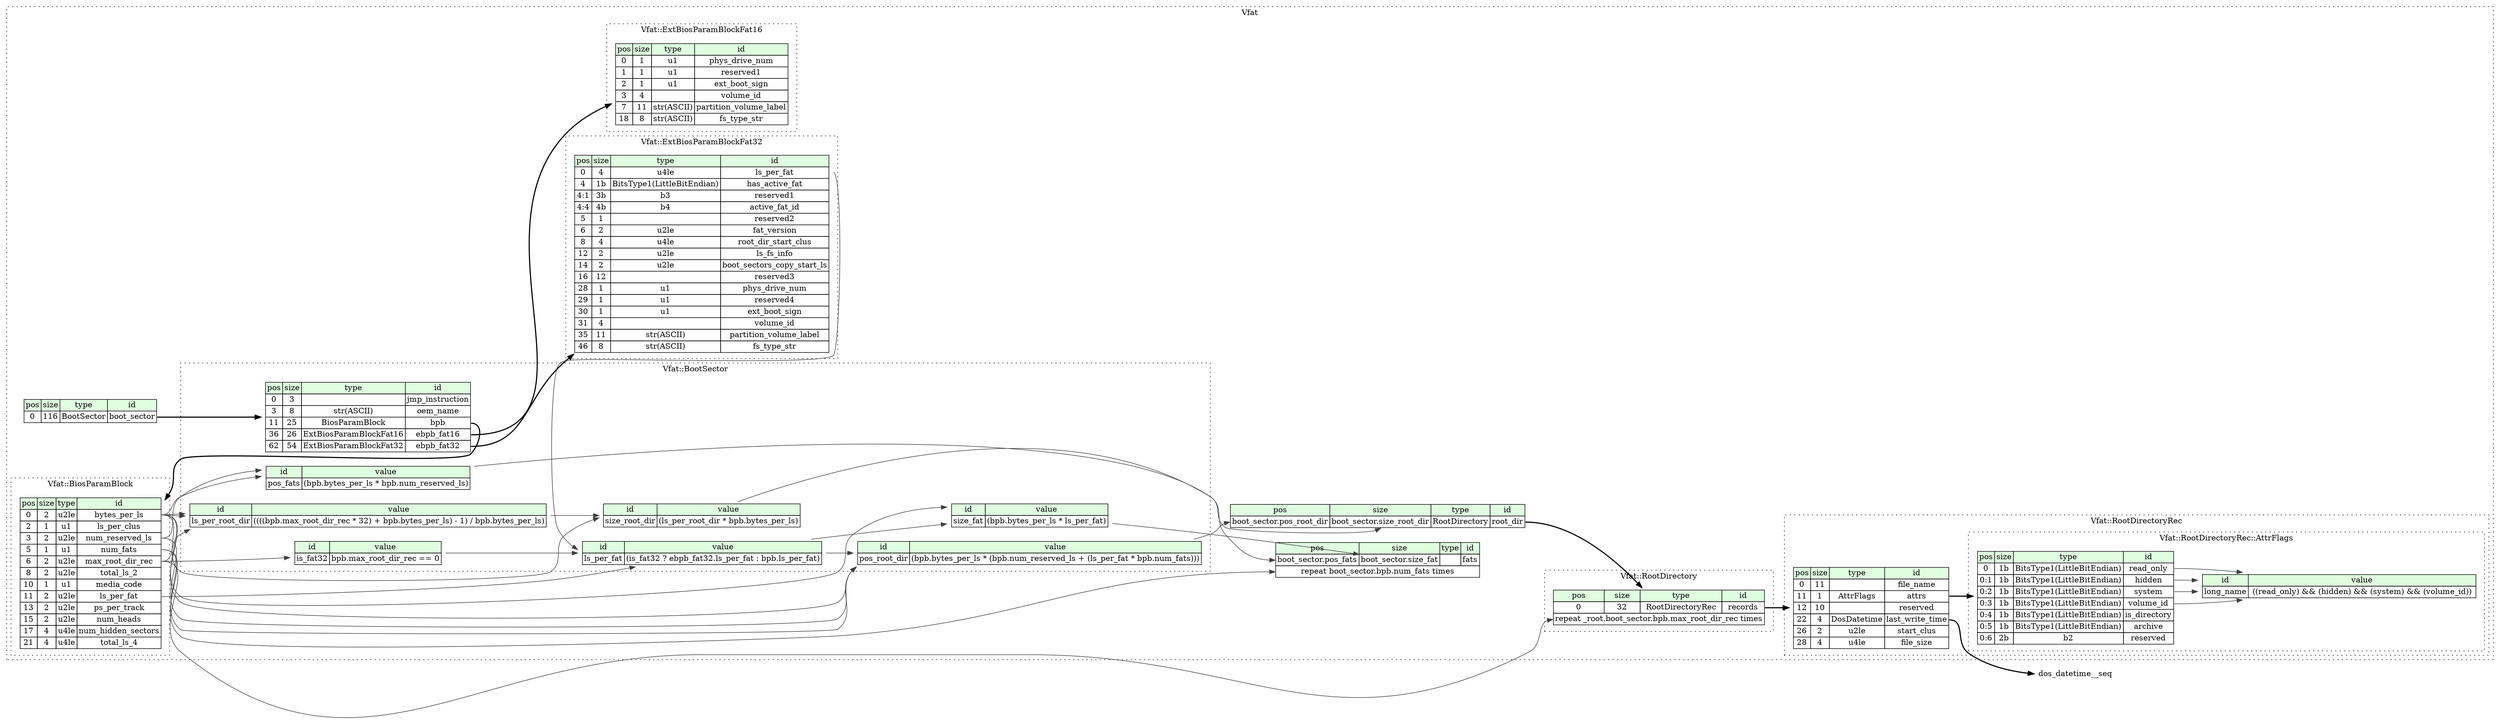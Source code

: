 digraph {
	rankdir=LR;
	node [shape=plaintext];
	subgraph cluster__vfat {
		label="Vfat";
		graph[style=dotted];

		vfat__seq [label=<<TABLE BORDER="0" CELLBORDER="1" CELLSPACING="0">
			<TR><TD BGCOLOR="#E0FFE0">pos</TD><TD BGCOLOR="#E0FFE0">size</TD><TD BGCOLOR="#E0FFE0">type</TD><TD BGCOLOR="#E0FFE0">id</TD></TR>
			<TR><TD PORT="boot_sector_pos">0</TD><TD PORT="boot_sector_size">116</TD><TD>BootSector</TD><TD PORT="boot_sector_type">boot_sector</TD></TR>
		</TABLE>>];
		vfat__inst__fats [label=<<TABLE BORDER="0" CELLBORDER="1" CELLSPACING="0">
			<TR><TD BGCOLOR="#E0FFE0">pos</TD><TD BGCOLOR="#E0FFE0">size</TD><TD BGCOLOR="#E0FFE0">type</TD><TD BGCOLOR="#E0FFE0">id</TD></TR>
			<TR><TD PORT="fats_pos">boot_sector.pos_fats</TD><TD PORT="fats_size">boot_sector.size_fat</TD><TD></TD><TD PORT="fats_type">fats</TD></TR>
			<TR><TD COLSPAN="4" PORT="fats__repeat">repeat boot_sector.bpb.num_fats times</TD></TR>
		</TABLE>>];
		vfat__inst__root_dir [label=<<TABLE BORDER="0" CELLBORDER="1" CELLSPACING="0">
			<TR><TD BGCOLOR="#E0FFE0">pos</TD><TD BGCOLOR="#E0FFE0">size</TD><TD BGCOLOR="#E0FFE0">type</TD><TD BGCOLOR="#E0FFE0">id</TD></TR>
			<TR><TD PORT="root_dir_pos">boot_sector.pos_root_dir</TD><TD PORT="root_dir_size">boot_sector.size_root_dir</TD><TD>RootDirectory</TD><TD PORT="root_dir_type">root_dir</TD></TR>
		</TABLE>>];
		subgraph cluster__ext_bios_param_block_fat32 {
			label="Vfat::ExtBiosParamBlockFat32";
			graph[style=dotted];

			ext_bios_param_block_fat32__seq [label=<<TABLE BORDER="0" CELLBORDER="1" CELLSPACING="0">
				<TR><TD BGCOLOR="#E0FFE0">pos</TD><TD BGCOLOR="#E0FFE0">size</TD><TD BGCOLOR="#E0FFE0">type</TD><TD BGCOLOR="#E0FFE0">id</TD></TR>
				<TR><TD PORT="ls_per_fat_pos">0</TD><TD PORT="ls_per_fat_size">4</TD><TD>u4le</TD><TD PORT="ls_per_fat_type">ls_per_fat</TD></TR>
				<TR><TD PORT="has_active_fat_pos">4</TD><TD PORT="has_active_fat_size">1b</TD><TD>BitsType1(LittleBitEndian)</TD><TD PORT="has_active_fat_type">has_active_fat</TD></TR>
				<TR><TD PORT="reserved1_pos">4:1</TD><TD PORT="reserved1_size">3b</TD><TD>b3</TD><TD PORT="reserved1_type">reserved1</TD></TR>
				<TR><TD PORT="active_fat_id_pos">4:4</TD><TD PORT="active_fat_id_size">4b</TD><TD>b4</TD><TD PORT="active_fat_id_type">active_fat_id</TD></TR>
				<TR><TD PORT="reserved2_pos">5</TD><TD PORT="reserved2_size">1</TD><TD></TD><TD PORT="reserved2_type">reserved2</TD></TR>
				<TR><TD PORT="fat_version_pos">6</TD><TD PORT="fat_version_size">2</TD><TD>u2le</TD><TD PORT="fat_version_type">fat_version</TD></TR>
				<TR><TD PORT="root_dir_start_clus_pos">8</TD><TD PORT="root_dir_start_clus_size">4</TD><TD>u4le</TD><TD PORT="root_dir_start_clus_type">root_dir_start_clus</TD></TR>
				<TR><TD PORT="ls_fs_info_pos">12</TD><TD PORT="ls_fs_info_size">2</TD><TD>u2le</TD><TD PORT="ls_fs_info_type">ls_fs_info</TD></TR>
				<TR><TD PORT="boot_sectors_copy_start_ls_pos">14</TD><TD PORT="boot_sectors_copy_start_ls_size">2</TD><TD>u2le</TD><TD PORT="boot_sectors_copy_start_ls_type">boot_sectors_copy_start_ls</TD></TR>
				<TR><TD PORT="reserved3_pos">16</TD><TD PORT="reserved3_size">12</TD><TD></TD><TD PORT="reserved3_type">reserved3</TD></TR>
				<TR><TD PORT="phys_drive_num_pos">28</TD><TD PORT="phys_drive_num_size">1</TD><TD>u1</TD><TD PORT="phys_drive_num_type">phys_drive_num</TD></TR>
				<TR><TD PORT="reserved4_pos">29</TD><TD PORT="reserved4_size">1</TD><TD>u1</TD><TD PORT="reserved4_type">reserved4</TD></TR>
				<TR><TD PORT="ext_boot_sign_pos">30</TD><TD PORT="ext_boot_sign_size">1</TD><TD>u1</TD><TD PORT="ext_boot_sign_type">ext_boot_sign</TD></TR>
				<TR><TD PORT="volume_id_pos">31</TD><TD PORT="volume_id_size">4</TD><TD></TD><TD PORT="volume_id_type">volume_id</TD></TR>
				<TR><TD PORT="partition_volume_label_pos">35</TD><TD PORT="partition_volume_label_size">11</TD><TD>str(ASCII)</TD><TD PORT="partition_volume_label_type">partition_volume_label</TD></TR>
				<TR><TD PORT="fs_type_str_pos">46</TD><TD PORT="fs_type_str_size">8</TD><TD>str(ASCII)</TD><TD PORT="fs_type_str_type">fs_type_str</TD></TR>
			</TABLE>>];
		}
		subgraph cluster__boot_sector {
			label="Vfat::BootSector";
			graph[style=dotted];

			boot_sector__seq [label=<<TABLE BORDER="0" CELLBORDER="1" CELLSPACING="0">
				<TR><TD BGCOLOR="#E0FFE0">pos</TD><TD BGCOLOR="#E0FFE0">size</TD><TD BGCOLOR="#E0FFE0">type</TD><TD BGCOLOR="#E0FFE0">id</TD></TR>
				<TR><TD PORT="jmp_instruction_pos">0</TD><TD PORT="jmp_instruction_size">3</TD><TD></TD><TD PORT="jmp_instruction_type">jmp_instruction</TD></TR>
				<TR><TD PORT="oem_name_pos">3</TD><TD PORT="oem_name_size">8</TD><TD>str(ASCII)</TD><TD PORT="oem_name_type">oem_name</TD></TR>
				<TR><TD PORT="bpb_pos">11</TD><TD PORT="bpb_size">25</TD><TD>BiosParamBlock</TD><TD PORT="bpb_type">bpb</TD></TR>
				<TR><TD PORT="ebpb_fat16_pos">36</TD><TD PORT="ebpb_fat16_size">26</TD><TD>ExtBiosParamBlockFat16</TD><TD PORT="ebpb_fat16_type">ebpb_fat16</TD></TR>
				<TR><TD PORT="ebpb_fat32_pos">62</TD><TD PORT="ebpb_fat32_size">54</TD><TD>ExtBiosParamBlockFat32</TD><TD PORT="ebpb_fat32_type">ebpb_fat32</TD></TR>
			</TABLE>>];
			boot_sector__inst__pos_fats [label=<<TABLE BORDER="0" CELLBORDER="1" CELLSPACING="0">
				<TR><TD BGCOLOR="#E0FFE0">id</TD><TD BGCOLOR="#E0FFE0">value</TD></TR>
				<TR><TD>pos_fats</TD><TD>(bpb.bytes_per_ls * bpb.num_reserved_ls)</TD></TR>
			</TABLE>>];
			boot_sector__inst__ls_per_fat [label=<<TABLE BORDER="0" CELLBORDER="1" CELLSPACING="0">
				<TR><TD BGCOLOR="#E0FFE0">id</TD><TD BGCOLOR="#E0FFE0">value</TD></TR>
				<TR><TD>ls_per_fat</TD><TD>(is_fat32 ? ebpb_fat32.ls_per_fat : bpb.ls_per_fat)</TD></TR>
			</TABLE>>];
			boot_sector__inst__ls_per_root_dir [label=<<TABLE BORDER="0" CELLBORDER="1" CELLSPACING="0">
				<TR><TD BGCOLOR="#E0FFE0">id</TD><TD BGCOLOR="#E0FFE0">value</TD></TR>
				<TR><TD>ls_per_root_dir</TD><TD>((((bpb.max_root_dir_rec * 32) + bpb.bytes_per_ls) - 1) / bpb.bytes_per_ls)</TD></TR>
			</TABLE>>];
			boot_sector__inst__is_fat32 [label=<<TABLE BORDER="0" CELLBORDER="1" CELLSPACING="0">
				<TR><TD BGCOLOR="#E0FFE0">id</TD><TD BGCOLOR="#E0FFE0">value</TD></TR>
				<TR><TD>is_fat32</TD><TD>bpb.max_root_dir_rec == 0</TD></TR>
			</TABLE>>];
			boot_sector__inst__size_fat [label=<<TABLE BORDER="0" CELLBORDER="1" CELLSPACING="0">
				<TR><TD BGCOLOR="#E0FFE0">id</TD><TD BGCOLOR="#E0FFE0">value</TD></TR>
				<TR><TD>size_fat</TD><TD>(bpb.bytes_per_ls * ls_per_fat)</TD></TR>
			</TABLE>>];
			boot_sector__inst__pos_root_dir [label=<<TABLE BORDER="0" CELLBORDER="1" CELLSPACING="0">
				<TR><TD BGCOLOR="#E0FFE0">id</TD><TD BGCOLOR="#E0FFE0">value</TD></TR>
				<TR><TD>pos_root_dir</TD><TD>(bpb.bytes_per_ls * (bpb.num_reserved_ls + (ls_per_fat * bpb.num_fats)))</TD></TR>
			</TABLE>>];
			boot_sector__inst__size_root_dir [label=<<TABLE BORDER="0" CELLBORDER="1" CELLSPACING="0">
				<TR><TD BGCOLOR="#E0FFE0">id</TD><TD BGCOLOR="#E0FFE0">value</TD></TR>
				<TR><TD>size_root_dir</TD><TD>(ls_per_root_dir * bpb.bytes_per_ls)</TD></TR>
			</TABLE>>];
		}
		subgraph cluster__bios_param_block {
			label="Vfat::BiosParamBlock";
			graph[style=dotted];

			bios_param_block__seq [label=<<TABLE BORDER="0" CELLBORDER="1" CELLSPACING="0">
				<TR><TD BGCOLOR="#E0FFE0">pos</TD><TD BGCOLOR="#E0FFE0">size</TD><TD BGCOLOR="#E0FFE0">type</TD><TD BGCOLOR="#E0FFE0">id</TD></TR>
				<TR><TD PORT="bytes_per_ls_pos">0</TD><TD PORT="bytes_per_ls_size">2</TD><TD>u2le</TD><TD PORT="bytes_per_ls_type">bytes_per_ls</TD></TR>
				<TR><TD PORT="ls_per_clus_pos">2</TD><TD PORT="ls_per_clus_size">1</TD><TD>u1</TD><TD PORT="ls_per_clus_type">ls_per_clus</TD></TR>
				<TR><TD PORT="num_reserved_ls_pos">3</TD><TD PORT="num_reserved_ls_size">2</TD><TD>u2le</TD><TD PORT="num_reserved_ls_type">num_reserved_ls</TD></TR>
				<TR><TD PORT="num_fats_pos">5</TD><TD PORT="num_fats_size">1</TD><TD>u1</TD><TD PORT="num_fats_type">num_fats</TD></TR>
				<TR><TD PORT="max_root_dir_rec_pos">6</TD><TD PORT="max_root_dir_rec_size">2</TD><TD>u2le</TD><TD PORT="max_root_dir_rec_type">max_root_dir_rec</TD></TR>
				<TR><TD PORT="total_ls_2_pos">8</TD><TD PORT="total_ls_2_size">2</TD><TD>u2le</TD><TD PORT="total_ls_2_type">total_ls_2</TD></TR>
				<TR><TD PORT="media_code_pos">10</TD><TD PORT="media_code_size">1</TD><TD>u1</TD><TD PORT="media_code_type">media_code</TD></TR>
				<TR><TD PORT="ls_per_fat_pos">11</TD><TD PORT="ls_per_fat_size">2</TD><TD>u2le</TD><TD PORT="ls_per_fat_type">ls_per_fat</TD></TR>
				<TR><TD PORT="ps_per_track_pos">13</TD><TD PORT="ps_per_track_size">2</TD><TD>u2le</TD><TD PORT="ps_per_track_type">ps_per_track</TD></TR>
				<TR><TD PORT="num_heads_pos">15</TD><TD PORT="num_heads_size">2</TD><TD>u2le</TD><TD PORT="num_heads_type">num_heads</TD></TR>
				<TR><TD PORT="num_hidden_sectors_pos">17</TD><TD PORT="num_hidden_sectors_size">4</TD><TD>u4le</TD><TD PORT="num_hidden_sectors_type">num_hidden_sectors</TD></TR>
				<TR><TD PORT="total_ls_4_pos">21</TD><TD PORT="total_ls_4_size">4</TD><TD>u4le</TD><TD PORT="total_ls_4_type">total_ls_4</TD></TR>
			</TABLE>>];
		}
		subgraph cluster__root_directory_rec {
			label="Vfat::RootDirectoryRec";
			graph[style=dotted];

			root_directory_rec__seq [label=<<TABLE BORDER="0" CELLBORDER="1" CELLSPACING="0">
				<TR><TD BGCOLOR="#E0FFE0">pos</TD><TD BGCOLOR="#E0FFE0">size</TD><TD BGCOLOR="#E0FFE0">type</TD><TD BGCOLOR="#E0FFE0">id</TD></TR>
				<TR><TD PORT="file_name_pos">0</TD><TD PORT="file_name_size">11</TD><TD></TD><TD PORT="file_name_type">file_name</TD></TR>
				<TR><TD PORT="attrs_pos">11</TD><TD PORT="attrs_size">1</TD><TD>AttrFlags</TD><TD PORT="attrs_type">attrs</TD></TR>
				<TR><TD PORT="reserved_pos">12</TD><TD PORT="reserved_size">10</TD><TD></TD><TD PORT="reserved_type">reserved</TD></TR>
				<TR><TD PORT="last_write_time_pos">22</TD><TD PORT="last_write_time_size">4</TD><TD>DosDatetime</TD><TD PORT="last_write_time_type">last_write_time</TD></TR>
				<TR><TD PORT="start_clus_pos">26</TD><TD PORT="start_clus_size">2</TD><TD>u2le</TD><TD PORT="start_clus_type">start_clus</TD></TR>
				<TR><TD PORT="file_size_pos">28</TD><TD PORT="file_size_size">4</TD><TD>u4le</TD><TD PORT="file_size_type">file_size</TD></TR>
			</TABLE>>];
			subgraph cluster__attr_flags {
				label="Vfat::RootDirectoryRec::AttrFlags";
				graph[style=dotted];

				attr_flags__seq [label=<<TABLE BORDER="0" CELLBORDER="1" CELLSPACING="0">
					<TR><TD BGCOLOR="#E0FFE0">pos</TD><TD BGCOLOR="#E0FFE0">size</TD><TD BGCOLOR="#E0FFE0">type</TD><TD BGCOLOR="#E0FFE0">id</TD></TR>
					<TR><TD PORT="read_only_pos">0</TD><TD PORT="read_only_size">1b</TD><TD>BitsType1(LittleBitEndian)</TD><TD PORT="read_only_type">read_only</TD></TR>
					<TR><TD PORT="hidden_pos">0:1</TD><TD PORT="hidden_size">1b</TD><TD>BitsType1(LittleBitEndian)</TD><TD PORT="hidden_type">hidden</TD></TR>
					<TR><TD PORT="system_pos">0:2</TD><TD PORT="system_size">1b</TD><TD>BitsType1(LittleBitEndian)</TD><TD PORT="system_type">system</TD></TR>
					<TR><TD PORT="volume_id_pos">0:3</TD><TD PORT="volume_id_size">1b</TD><TD>BitsType1(LittleBitEndian)</TD><TD PORT="volume_id_type">volume_id</TD></TR>
					<TR><TD PORT="is_directory_pos">0:4</TD><TD PORT="is_directory_size">1b</TD><TD>BitsType1(LittleBitEndian)</TD><TD PORT="is_directory_type">is_directory</TD></TR>
					<TR><TD PORT="archive_pos">0:5</TD><TD PORT="archive_size">1b</TD><TD>BitsType1(LittleBitEndian)</TD><TD PORT="archive_type">archive</TD></TR>
					<TR><TD PORT="reserved_pos">0:6</TD><TD PORT="reserved_size">2b</TD><TD>b2</TD><TD PORT="reserved_type">reserved</TD></TR>
				</TABLE>>];
				attr_flags__inst__long_name [label=<<TABLE BORDER="0" CELLBORDER="1" CELLSPACING="0">
					<TR><TD BGCOLOR="#E0FFE0">id</TD><TD BGCOLOR="#E0FFE0">value</TD></TR>
					<TR><TD>long_name</TD><TD> ((read_only) &amp;&amp; (hidden) &amp;&amp; (system) &amp;&amp; (volume_id)) </TD></TR>
				</TABLE>>];
			}
		}
		subgraph cluster__root_directory {
			label="Vfat::RootDirectory";
			graph[style=dotted];

			root_directory__seq [label=<<TABLE BORDER="0" CELLBORDER="1" CELLSPACING="0">
				<TR><TD BGCOLOR="#E0FFE0">pos</TD><TD BGCOLOR="#E0FFE0">size</TD><TD BGCOLOR="#E0FFE0">type</TD><TD BGCOLOR="#E0FFE0">id</TD></TR>
				<TR><TD PORT="records_pos">0</TD><TD PORT="records_size">32</TD><TD>RootDirectoryRec</TD><TD PORT="records_type">records</TD></TR>
				<TR><TD COLSPAN="4" PORT="records__repeat">repeat _root.boot_sector.bpb.max_root_dir_rec times</TD></TR>
			</TABLE>>];
		}
		subgraph cluster__ext_bios_param_block_fat16 {
			label="Vfat::ExtBiosParamBlockFat16";
			graph[style=dotted];

			ext_bios_param_block_fat16__seq [label=<<TABLE BORDER="0" CELLBORDER="1" CELLSPACING="0">
				<TR><TD BGCOLOR="#E0FFE0">pos</TD><TD BGCOLOR="#E0FFE0">size</TD><TD BGCOLOR="#E0FFE0">type</TD><TD BGCOLOR="#E0FFE0">id</TD></TR>
				<TR><TD PORT="phys_drive_num_pos">0</TD><TD PORT="phys_drive_num_size">1</TD><TD>u1</TD><TD PORT="phys_drive_num_type">phys_drive_num</TD></TR>
				<TR><TD PORT="reserved1_pos">1</TD><TD PORT="reserved1_size">1</TD><TD>u1</TD><TD PORT="reserved1_type">reserved1</TD></TR>
				<TR><TD PORT="ext_boot_sign_pos">2</TD><TD PORT="ext_boot_sign_size">1</TD><TD>u1</TD><TD PORT="ext_boot_sign_type">ext_boot_sign</TD></TR>
				<TR><TD PORT="volume_id_pos">3</TD><TD PORT="volume_id_size">4</TD><TD></TD><TD PORT="volume_id_type">volume_id</TD></TR>
				<TR><TD PORT="partition_volume_label_pos">7</TD><TD PORT="partition_volume_label_size">11</TD><TD>str(ASCII)</TD><TD PORT="partition_volume_label_type">partition_volume_label</TD></TR>
				<TR><TD PORT="fs_type_str_pos">18</TD><TD PORT="fs_type_str_size">8</TD><TD>str(ASCII)</TD><TD PORT="fs_type_str_type">fs_type_str</TD></TR>
			</TABLE>>];
		}
	}
	vfat__seq:boot_sector_type -> boot_sector__seq [style=bold];
	boot_sector__inst__pos_fats:pos_fats_type -> vfat__inst__fats:fats_pos [color="#404040"];
	boot_sector__inst__size_fat:size_fat_type -> vfat__inst__fats:fats_size [color="#404040"];
	bios_param_block__seq:num_fats_type -> vfat__inst__fats:fats__repeat [color="#404040"];
	boot_sector__inst__pos_root_dir:pos_root_dir_type -> vfat__inst__root_dir:root_dir_pos [color="#404040"];
	boot_sector__inst__size_root_dir:size_root_dir_type -> vfat__inst__root_dir:root_dir_size [color="#404040"];
	vfat__inst__root_dir:root_dir_type -> root_directory__seq [style=bold];
	boot_sector__seq:bpb_type -> bios_param_block__seq [style=bold];
	boot_sector__seq:ebpb_fat16_type -> ext_bios_param_block_fat16__seq [style=bold];
	boot_sector__seq:ebpb_fat32_type -> ext_bios_param_block_fat32__seq [style=bold];
	bios_param_block__seq:bytes_per_ls_type -> boot_sector__inst__pos_fats [color="#404040"];
	bios_param_block__seq:num_reserved_ls_type -> boot_sector__inst__pos_fats [color="#404040"];
	boot_sector__inst__is_fat32:is_fat32_type -> boot_sector__inst__ls_per_fat [color="#404040"];
	ext_bios_param_block_fat32__seq:ls_per_fat_type -> boot_sector__inst__ls_per_fat [color="#404040"];
	bios_param_block__seq:ls_per_fat_type -> boot_sector__inst__ls_per_fat [color="#404040"];
	bios_param_block__seq:max_root_dir_rec_type -> boot_sector__inst__ls_per_root_dir [color="#404040"];
	bios_param_block__seq:bytes_per_ls_type -> boot_sector__inst__ls_per_root_dir [color="#404040"];
	bios_param_block__seq:bytes_per_ls_type -> boot_sector__inst__ls_per_root_dir [color="#404040"];
	bios_param_block__seq:max_root_dir_rec_type -> boot_sector__inst__is_fat32 [color="#404040"];
	bios_param_block__seq:bytes_per_ls_type -> boot_sector__inst__size_fat [color="#404040"];
	boot_sector__inst__ls_per_fat:ls_per_fat_type -> boot_sector__inst__size_fat [color="#404040"];
	bios_param_block__seq:bytes_per_ls_type -> boot_sector__inst__pos_root_dir [color="#404040"];
	bios_param_block__seq:num_reserved_ls_type -> boot_sector__inst__pos_root_dir [color="#404040"];
	boot_sector__inst__ls_per_fat:ls_per_fat_type -> boot_sector__inst__pos_root_dir [color="#404040"];
	bios_param_block__seq:num_fats_type -> boot_sector__inst__pos_root_dir [color="#404040"];
	boot_sector__inst__ls_per_root_dir:ls_per_root_dir_type -> boot_sector__inst__size_root_dir [color="#404040"];
	bios_param_block__seq:bytes_per_ls_type -> boot_sector__inst__size_root_dir [color="#404040"];
	root_directory_rec__seq:attrs_type -> attr_flags__seq [style=bold];
	root_directory_rec__seq:last_write_time_type -> dos_datetime__seq [style=bold];
	attr_flags__seq:read_only_type -> attr_flags__inst__long_name [color="#404040"];
	attr_flags__seq:hidden_type -> attr_flags__inst__long_name [color="#404040"];
	attr_flags__seq:system_type -> attr_flags__inst__long_name [color="#404040"];
	attr_flags__seq:volume_id_type -> attr_flags__inst__long_name [color="#404040"];
	root_directory__seq:records_type -> root_directory_rec__seq [style=bold];
	bios_param_block__seq:max_root_dir_rec_type -> root_directory__seq:records__repeat [color="#404040"];
}
